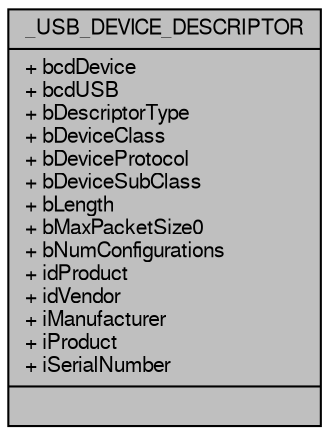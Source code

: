digraph "_USB_DEVICE_DESCRIPTOR"
{
  edge [fontname="FreeSans",fontsize="10",labelfontname="FreeSans",labelfontsize="10"];
  node [fontname="FreeSans",fontsize="10",shape=record];
  Node1 [label="{_USB_DEVICE_DESCRIPTOR\n|+ bcdDevice\l+ bcdUSB\l+ bDescriptorType\l+ bDeviceClass\l+ bDeviceProtocol\l+ bDeviceSubClass\l+ bLength\l+ bMaxPacketSize0\l+ bNumConfigurations\l+ idProduct\l+ idVendor\l+ iManufacturer\l+ iProduct\l+ iSerialNumber\l|}",height=0.2,width=0.4,color="black", fillcolor="grey75", style="filled", fontcolor="black"];
}
